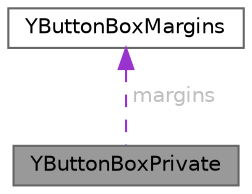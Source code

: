 digraph "YButtonBoxPrivate"
{
 // LATEX_PDF_SIZE
  bgcolor="transparent";
  edge [fontname=Helvetica,fontsize=10,labelfontname=Helvetica,labelfontsize=10];
  node [fontname=Helvetica,fontsize=10,shape=box,height=0.2,width=0.4];
  Node1 [id="Node000001",label="YButtonBoxPrivate",height=0.2,width=0.4,color="gray40", fillcolor="grey60", style="filled", fontcolor="black",tooltip=" "];
  Node2 -> Node1 [id="edge1_Node000001_Node000002",dir="back",color="darkorchid3",style="dashed",tooltip=" ",label=" margins",fontcolor="grey" ];
  Node2 [id="Node000002",label="YButtonBoxMargins",height=0.2,width=0.4,color="gray40", fillcolor="white", style="filled",URL="$structYButtonBoxMargins.html",tooltip=" "];
}
